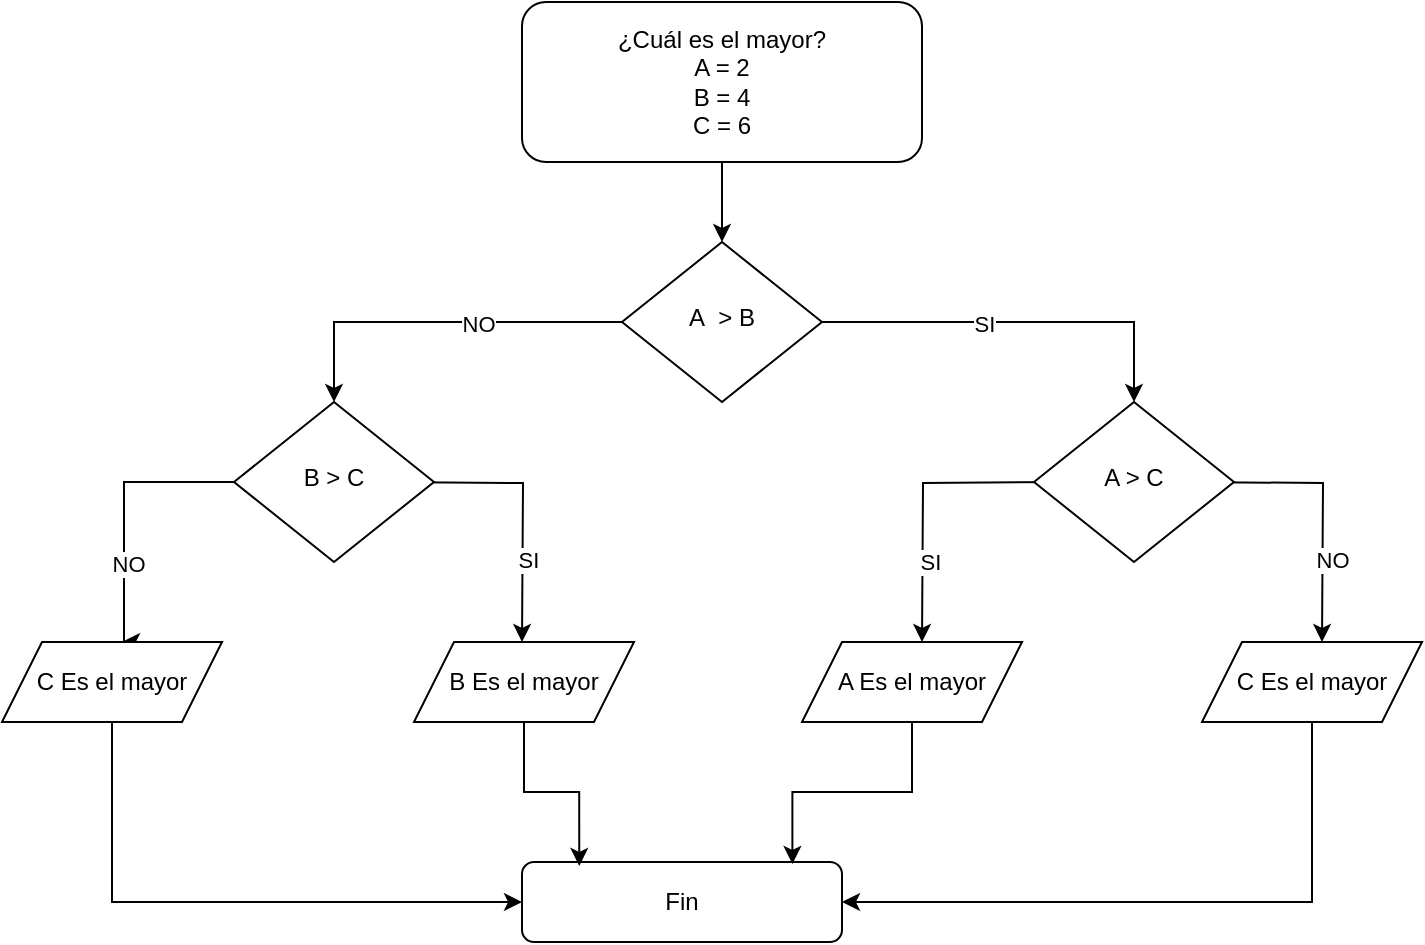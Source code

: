 <mxfile version="22.0.4" type="github">
  <diagram id="C5RBs43oDa-KdzZeNtuy" name="Page-1">
    <mxGraphModel dx="880" dy="470" grid="1" gridSize="10" guides="1" tooltips="1" connect="1" arrows="1" fold="1" page="1" pageScale="1" pageWidth="827" pageHeight="1169" math="0" shadow="0">
      <root>
        <mxCell id="WIyWlLk6GJQsqaUBKTNV-0" />
        <mxCell id="WIyWlLk6GJQsqaUBKTNV-1" parent="WIyWlLk6GJQsqaUBKTNV-0" />
        <mxCell id="l5PZcpf08F1-hUitza8Y-64" style="edgeStyle=orthogonalEdgeStyle;rounded=0;orthogonalLoop=1;jettySize=auto;html=1;entryX=0.5;entryY=0;entryDx=0;entryDy=0;" parent="WIyWlLk6GJQsqaUBKTNV-1" source="WIyWlLk6GJQsqaUBKTNV-3" target="WIyWlLk6GJQsqaUBKTNV-6" edge="1">
          <mxGeometry relative="1" as="geometry" />
        </mxCell>
        <mxCell id="WIyWlLk6GJQsqaUBKTNV-3" value="¿Cuál es el mayor?&lt;br&gt;A = 2&lt;br&gt;B = 4&lt;br&gt;C = 6" style="rounded=1;whiteSpace=wrap;html=1;fontSize=12;glass=0;strokeWidth=1;shadow=0;" parent="WIyWlLk6GJQsqaUBKTNV-1" vertex="1">
          <mxGeometry x="360" width="200" height="80" as="geometry" />
        </mxCell>
        <mxCell id="l5PZcpf08F1-hUitza8Y-68" style="edgeStyle=orthogonalEdgeStyle;rounded=0;orthogonalLoop=1;jettySize=auto;html=1;entryX=0.5;entryY=0;entryDx=0;entryDy=0;" parent="WIyWlLk6GJQsqaUBKTNV-1" source="WIyWlLk6GJQsqaUBKTNV-6" target="WIyWlLk6GJQsqaUBKTNV-10" edge="1">
          <mxGeometry relative="1" as="geometry" />
        </mxCell>
        <mxCell id="l5PZcpf08F1-hUitza8Y-69" value="SI" style="edgeLabel;html=1;align=center;verticalAlign=middle;resizable=0;points=[];" parent="l5PZcpf08F1-hUitza8Y-68" vertex="1" connectable="0">
          <mxGeometry x="-0.18" y="-1" relative="1" as="geometry">
            <mxPoint as="offset" />
          </mxGeometry>
        </mxCell>
        <mxCell id="l5PZcpf08F1-hUitza8Y-70" style="edgeStyle=orthogonalEdgeStyle;rounded=0;orthogonalLoop=1;jettySize=auto;html=1;entryX=0.5;entryY=0;entryDx=0;entryDy=0;" parent="WIyWlLk6GJQsqaUBKTNV-1" source="WIyWlLk6GJQsqaUBKTNV-6" target="l5PZcpf08F1-hUitza8Y-14" edge="1">
          <mxGeometry relative="1" as="geometry" />
        </mxCell>
        <mxCell id="l5PZcpf08F1-hUitza8Y-71" value="NO" style="edgeLabel;html=1;align=center;verticalAlign=middle;resizable=0;points=[];" parent="l5PZcpf08F1-hUitza8Y-70" vertex="1" connectable="0">
          <mxGeometry x="-0.21" y="1" relative="1" as="geometry">
            <mxPoint as="offset" />
          </mxGeometry>
        </mxCell>
        <mxCell id="WIyWlLk6GJQsqaUBKTNV-6" value="A&amp;nbsp; &amp;gt; B" style="rhombus;whiteSpace=wrap;html=1;shadow=0;fontFamily=Helvetica;fontSize=12;align=center;strokeWidth=1;spacing=6;spacingTop=-4;" parent="WIyWlLk6GJQsqaUBKTNV-1" vertex="1">
          <mxGeometry x="410" y="120" width="100" height="80" as="geometry" />
        </mxCell>
        <mxCell id="l5PZcpf08F1-hUitza8Y-73" style="edgeStyle=orthogonalEdgeStyle;rounded=0;orthogonalLoop=1;jettySize=auto;html=1;" parent="WIyWlLk6GJQsqaUBKTNV-1" edge="1">
          <mxGeometry relative="1" as="geometry">
            <mxPoint x="760" y="320" as="targetPoint" />
            <mxPoint x="690" y="240" as="sourcePoint" />
          </mxGeometry>
        </mxCell>
        <mxCell id="l5PZcpf08F1-hUitza8Y-80" value="NO" style="edgeLabel;html=1;align=center;verticalAlign=middle;resizable=0;points=[];" parent="l5PZcpf08F1-hUitza8Y-73" vertex="1" connectable="0">
          <mxGeometry x="0.455" y="4" relative="1" as="geometry">
            <mxPoint as="offset" />
          </mxGeometry>
        </mxCell>
        <mxCell id="l5PZcpf08F1-hUitza8Y-74" style="edgeStyle=orthogonalEdgeStyle;rounded=0;orthogonalLoop=1;jettySize=auto;html=1;" parent="WIyWlLk6GJQsqaUBKTNV-1" edge="1">
          <mxGeometry relative="1" as="geometry">
            <mxPoint x="560" y="320" as="targetPoint" />
            <mxPoint x="630" y="240" as="sourcePoint" />
          </mxGeometry>
        </mxCell>
        <mxCell id="l5PZcpf08F1-hUitza8Y-79" value="SI" style="edgeLabel;html=1;align=center;verticalAlign=middle;resizable=0;points=[];" parent="l5PZcpf08F1-hUitza8Y-74" vertex="1" connectable="0">
          <mxGeometry x="0.465" y="3" relative="1" as="geometry">
            <mxPoint as="offset" />
          </mxGeometry>
        </mxCell>
        <mxCell id="WIyWlLk6GJQsqaUBKTNV-10" value="A &amp;gt; C" style="rhombus;whiteSpace=wrap;html=1;shadow=0;fontFamily=Helvetica;fontSize=12;align=center;strokeWidth=1;spacing=6;spacingTop=-4;" parent="WIyWlLk6GJQsqaUBKTNV-1" vertex="1">
          <mxGeometry x="616" y="200" width="100" height="80" as="geometry" />
        </mxCell>
        <mxCell id="WIyWlLk6GJQsqaUBKTNV-11" value="Fin" style="rounded=1;whiteSpace=wrap;html=1;fontSize=12;glass=0;strokeWidth=1;shadow=0;" parent="WIyWlLk6GJQsqaUBKTNV-1" vertex="1">
          <mxGeometry x="360" y="430" width="160" height="40" as="geometry" />
        </mxCell>
        <mxCell id="l5PZcpf08F1-hUitza8Y-75" style="edgeStyle=orthogonalEdgeStyle;rounded=0;orthogonalLoop=1;jettySize=auto;html=1;" parent="WIyWlLk6GJQsqaUBKTNV-1" edge="1">
          <mxGeometry relative="1" as="geometry">
            <mxPoint x="360" y="320" as="targetPoint" />
            <mxPoint x="290" y="240" as="sourcePoint" />
          </mxGeometry>
        </mxCell>
        <mxCell id="l5PZcpf08F1-hUitza8Y-77" value="SI" style="edgeLabel;html=1;align=center;verticalAlign=middle;resizable=0;points=[];" parent="l5PZcpf08F1-hUitza8Y-75" vertex="1" connectable="0">
          <mxGeometry x="0.455" y="2" relative="1" as="geometry">
            <mxPoint as="offset" />
          </mxGeometry>
        </mxCell>
        <mxCell id="l5PZcpf08F1-hUitza8Y-76" style="edgeStyle=orthogonalEdgeStyle;rounded=0;orthogonalLoop=1;jettySize=auto;html=1;" parent="WIyWlLk6GJQsqaUBKTNV-1" edge="1">
          <mxGeometry relative="1" as="geometry">
            <mxPoint x="160" y="320" as="targetPoint" />
            <mxPoint x="240" y="240" as="sourcePoint" />
            <Array as="points">
              <mxPoint x="161" y="240" />
            </Array>
          </mxGeometry>
        </mxCell>
        <mxCell id="l5PZcpf08F1-hUitza8Y-78" value="NO" style="edgeLabel;html=1;align=center;verticalAlign=middle;resizable=0;points=[];" parent="l5PZcpf08F1-hUitza8Y-76" vertex="1" connectable="0">
          <mxGeometry x="0.498" y="2" relative="1" as="geometry">
            <mxPoint as="offset" />
          </mxGeometry>
        </mxCell>
        <mxCell id="l5PZcpf08F1-hUitza8Y-14" value="B &amp;gt; C" style="rhombus;whiteSpace=wrap;html=1;shadow=0;fontFamily=Helvetica;fontSize=12;align=center;strokeWidth=1;spacing=6;spacingTop=-4;" parent="WIyWlLk6GJQsqaUBKTNV-1" vertex="1">
          <mxGeometry x="216" y="200" width="100" height="80" as="geometry" />
        </mxCell>
        <mxCell id="l5PZcpf08F1-hUitza8Y-96" style="edgeStyle=orthogonalEdgeStyle;rounded=0;orthogonalLoop=1;jettySize=auto;html=1;entryX=0;entryY=0.5;entryDx=0;entryDy=0;" parent="WIyWlLk6GJQsqaUBKTNV-1" source="l5PZcpf08F1-hUitza8Y-81" target="WIyWlLk6GJQsqaUBKTNV-11" edge="1">
          <mxGeometry relative="1" as="geometry">
            <Array as="points">
              <mxPoint x="155" y="450" />
            </Array>
          </mxGeometry>
        </mxCell>
        <mxCell id="l5PZcpf08F1-hUitza8Y-81" value="C Es el mayor" style="shape=parallelogram;perimeter=parallelogramPerimeter;whiteSpace=wrap;html=1;fixedSize=1;" parent="WIyWlLk6GJQsqaUBKTNV-1" vertex="1">
          <mxGeometry x="100" y="320" width="110" height="40" as="geometry" />
        </mxCell>
        <mxCell id="l5PZcpf08F1-hUitza8Y-82" value="B Es el mayor" style="shape=parallelogram;perimeter=parallelogramPerimeter;whiteSpace=wrap;html=1;fixedSize=1;" parent="WIyWlLk6GJQsqaUBKTNV-1" vertex="1">
          <mxGeometry x="306" y="320" width="110" height="40" as="geometry" />
        </mxCell>
        <mxCell id="l5PZcpf08F1-hUitza8Y-83" value="A Es el mayor" style="shape=parallelogram;perimeter=parallelogramPerimeter;whiteSpace=wrap;html=1;fixedSize=1;" parent="WIyWlLk6GJQsqaUBKTNV-1" vertex="1">
          <mxGeometry x="500" y="320" width="110" height="40" as="geometry" />
        </mxCell>
        <mxCell id="l5PZcpf08F1-hUitza8Y-90" style="edgeStyle=orthogonalEdgeStyle;rounded=0;orthogonalLoop=1;jettySize=auto;html=1;entryX=1;entryY=0.5;entryDx=0;entryDy=0;" parent="WIyWlLk6GJQsqaUBKTNV-1" source="l5PZcpf08F1-hUitza8Y-84" target="WIyWlLk6GJQsqaUBKTNV-11" edge="1">
          <mxGeometry relative="1" as="geometry">
            <mxPoint x="755" y="440" as="targetPoint" />
            <Array as="points">
              <mxPoint x="755" y="450" />
            </Array>
          </mxGeometry>
        </mxCell>
        <mxCell id="l5PZcpf08F1-hUitza8Y-84" value="C Es el mayor" style="shape=parallelogram;perimeter=parallelogramPerimeter;whiteSpace=wrap;html=1;fixedSize=1;" parent="WIyWlLk6GJQsqaUBKTNV-1" vertex="1">
          <mxGeometry x="700" y="320" width="110" height="40" as="geometry" />
        </mxCell>
        <mxCell id="l5PZcpf08F1-hUitza8Y-97" style="edgeStyle=orthogonalEdgeStyle;rounded=0;orthogonalLoop=1;jettySize=auto;html=1;entryX=0.845;entryY=0.025;entryDx=0;entryDy=0;entryPerimeter=0;" parent="WIyWlLk6GJQsqaUBKTNV-1" source="l5PZcpf08F1-hUitza8Y-83" target="WIyWlLk6GJQsqaUBKTNV-11" edge="1">
          <mxGeometry relative="1" as="geometry" />
        </mxCell>
        <mxCell id="l5PZcpf08F1-hUitza8Y-98" style="edgeStyle=orthogonalEdgeStyle;rounded=0;orthogonalLoop=1;jettySize=auto;html=1;entryX=0.179;entryY=0.05;entryDx=0;entryDy=0;entryPerimeter=0;" parent="WIyWlLk6GJQsqaUBKTNV-1" source="l5PZcpf08F1-hUitza8Y-82" target="WIyWlLk6GJQsqaUBKTNV-11" edge="1">
          <mxGeometry relative="1" as="geometry" />
        </mxCell>
      </root>
    </mxGraphModel>
  </diagram>
</mxfile>
